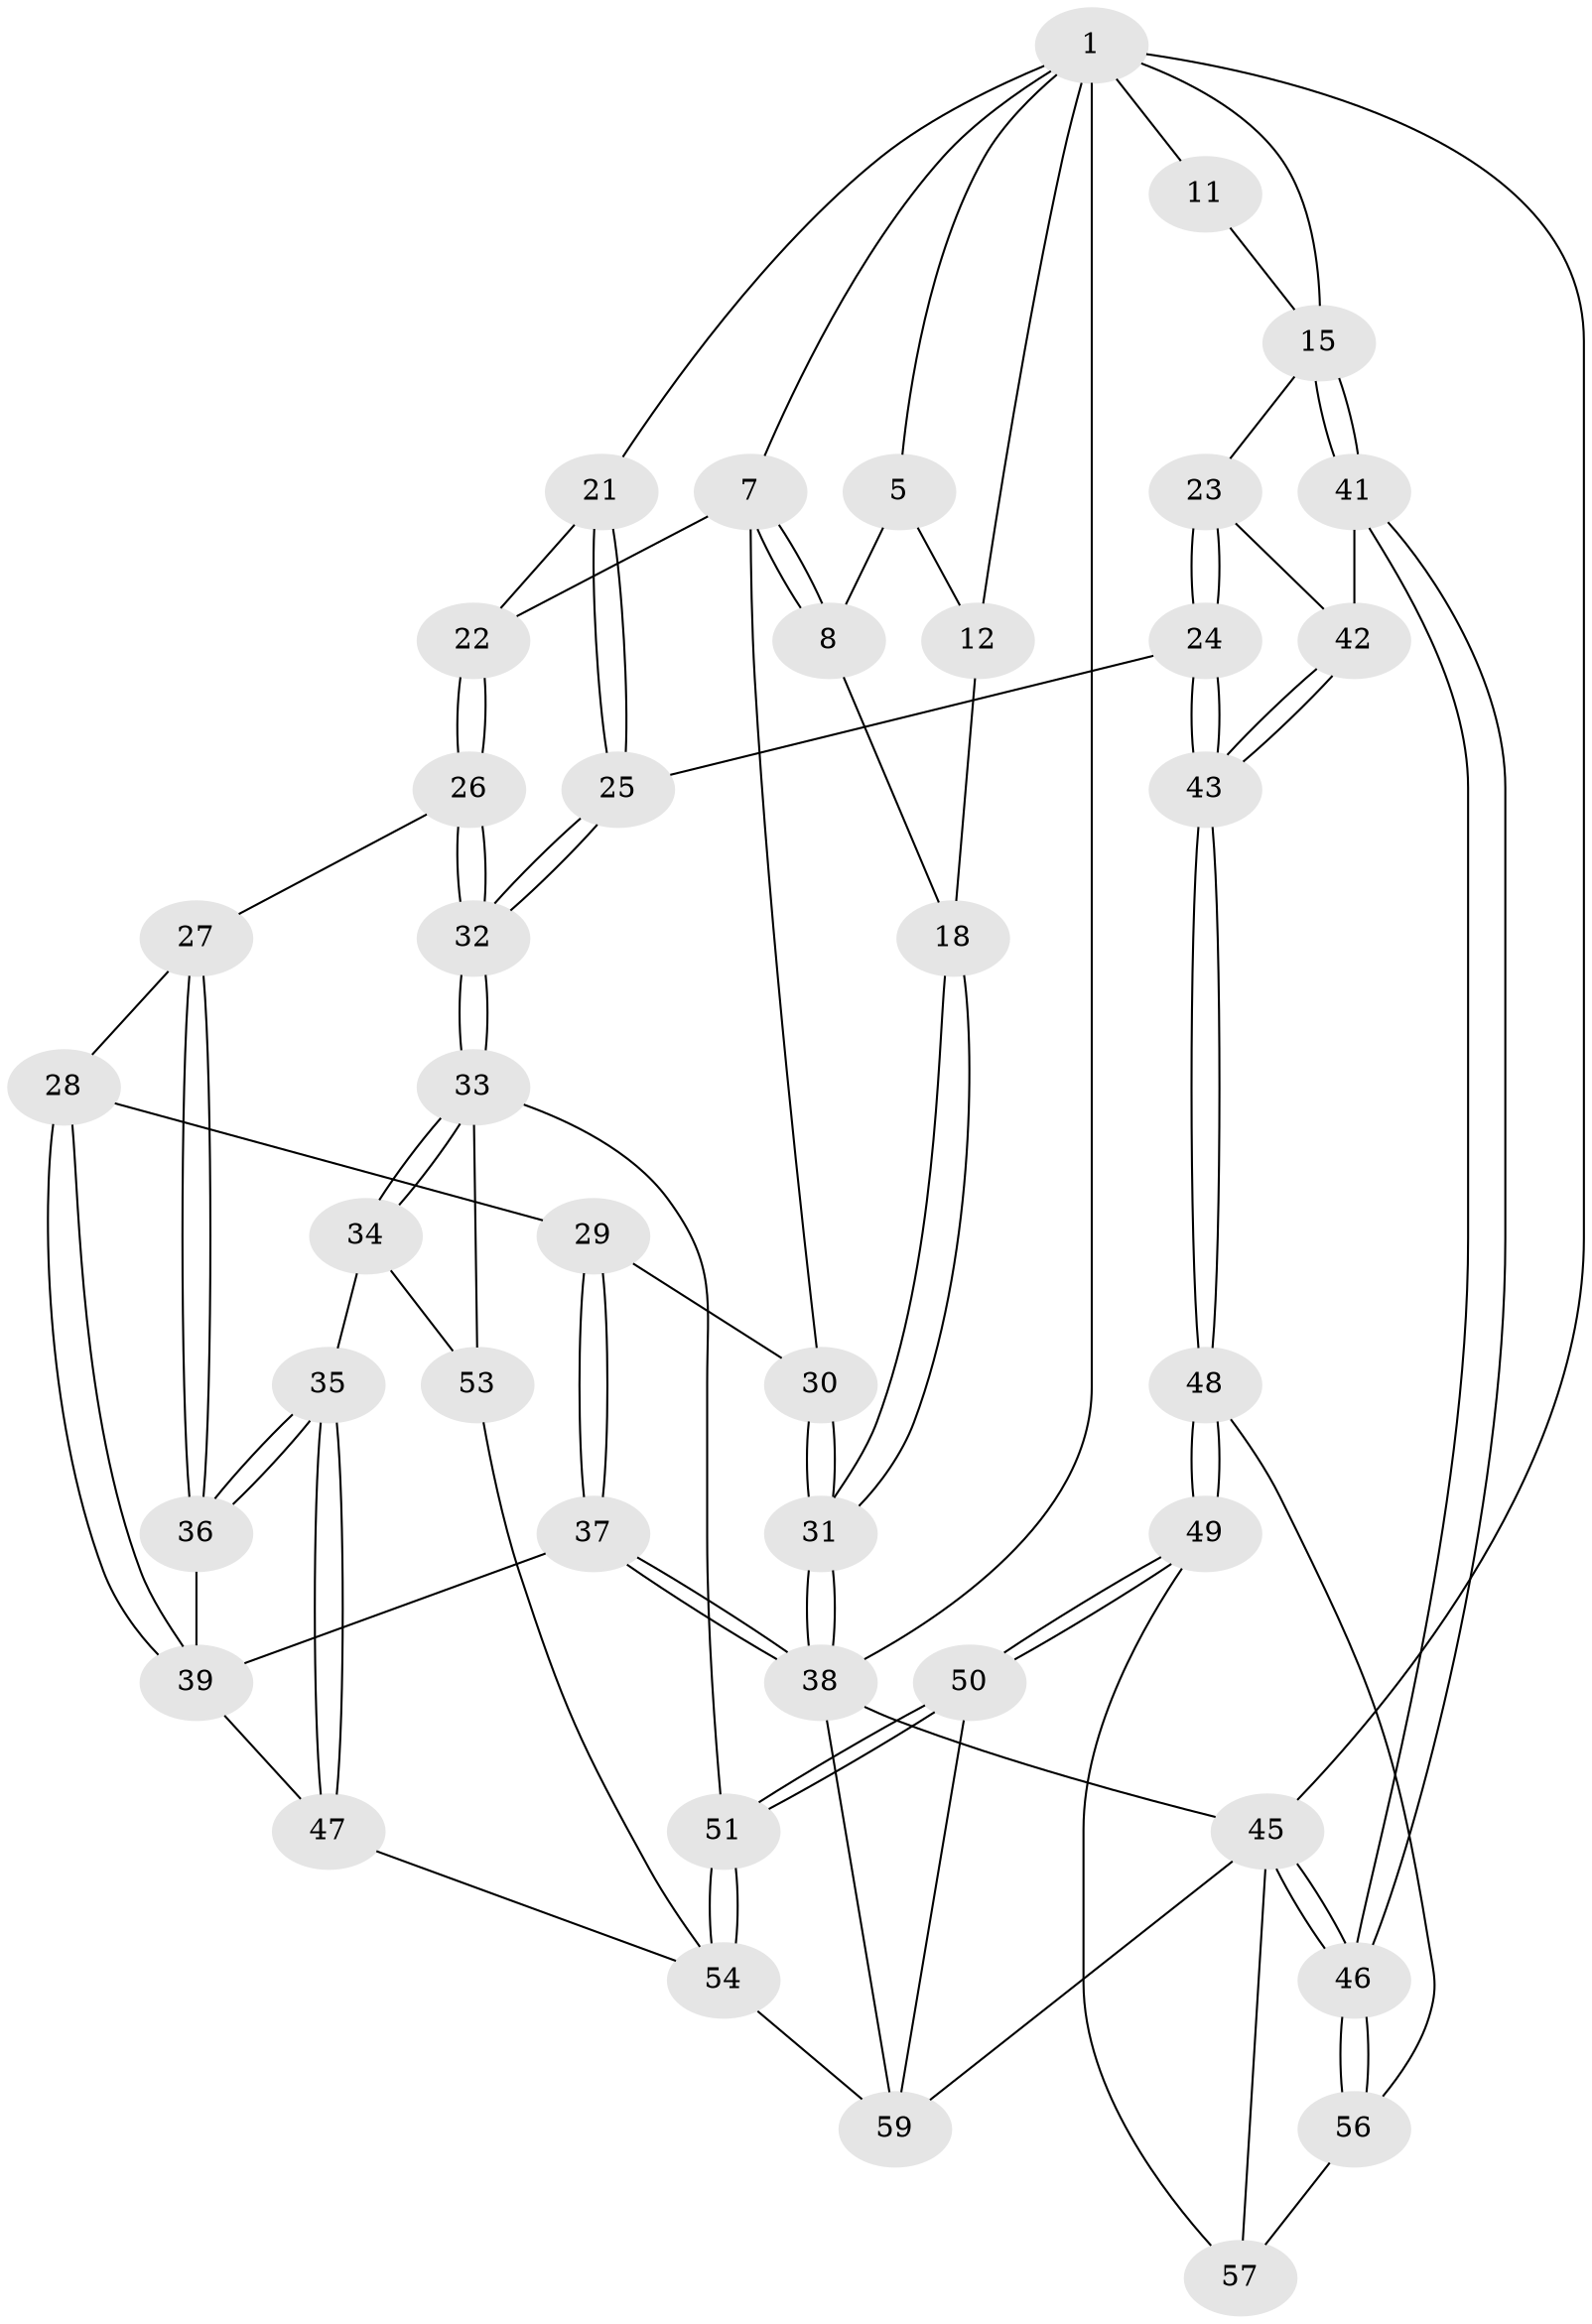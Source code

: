 // original degree distribution, {3: 0.03333333333333333, 5: 0.4666666666666667, 6: 0.23333333333333334, 4: 0.26666666666666666}
// Generated by graph-tools (version 1.1) at 2025/21/03/04/25 18:21:24]
// undirected, 42 vertices, 98 edges
graph export_dot {
graph [start="1"]
  node [color=gray90,style=filled];
  1 [pos="+0.520149922498388+0",super="+2+6"];
  5 [pos="+0.45524221840351775+0",super="+9"];
  7 [pos="+0.4488701808888689+0.3424385211636045",super="+19"];
  8 [pos="+0.3760098267412508+0.23524453144567073",super="+14"];
  11 [pos="+0.8780256294656578+0.1633181228129364"];
  12 [pos="+0+0.08615097165689968"];
  15 [pos="+1+0.4953435698320998",super="+16"];
  18 [pos="+0+0.4295594501689254"];
  21 [pos="+0.6235986095664835+0.4136136148377598"];
  22 [pos="+0.46721079943107074+0.37896741426404634"];
  23 [pos="+0.7874453824810738+0.5702008945665317"];
  24 [pos="+0.7460680890552052+0.5891983628196965"];
  25 [pos="+0.6905784437542704+0.5873020722176406"];
  26 [pos="+0.39511210262871727+0.5492679635462289"];
  27 [pos="+0.3890228065058153+0.5520773945528615"];
  28 [pos="+0.27461015093903346+0.5576384165592716"];
  29 [pos="+0.2320441282853636+0.531955673022687"];
  30 [pos="+0.2306803364148114+0.5248430864174484"];
  31 [pos="+0+0.4542650007575768"];
  32 [pos="+0.6054184862669701+0.7114013900509348"];
  33 [pos="+0.5974989619222337+0.7324573205847948",super="+52"];
  34 [pos="+0.4450676873254016+0.7337689747141497"];
  35 [pos="+0.37955974919020624+0.7005793224000679"];
  36 [pos="+0.37192729407866865+0.6923760607935526"];
  37 [pos="+0.03990279983316335+0.7584303482545856"];
  38 [pos="+0+0.7109438378108505",super="+44"];
  39 [pos="+0.3096614155273361+0.6624849697830775",super="+40"];
  41 [pos="+1+0.5922877817672518"];
  42 [pos="+0.9547633589710092+0.6066569511910687"];
  43 [pos="+0.9263771179999591+0.7650616180624624"];
  45 [pos="+1+1",super="+58"];
  46 [pos="+1+0.796014318228932"];
  47 [pos="+0.16015553110782715+0.8655049979235344"];
  48 [pos="+0.9373209282534953+0.7783487165081706"];
  49 [pos="+0.6850573166085127+0.9328570905544802"];
  50 [pos="+0.6427278354489162+0.9503537280799621"];
  51 [pos="+0.6293532375043787+0.9161624455615179"];
  53 [pos="+0.34064032270057715+0.838586846704089"];
  54 [pos="+0.291169541539723+0.8826769545549586",super="+55"];
  56 [pos="+0.9732475946263268+0.7899714151433597"];
  57 [pos="+0.9110776731795859+0.9225066474920819"];
  59 [pos="+0.242578271098434+1",super="+60"];
  1 -- 5;
  1 -- 11 [weight=2];
  1 -- 12;
  1 -- 45;
  1 -- 15;
  1 -- 21;
  1 -- 7;
  1 -- 38;
  5 -- 8 [weight=2];
  5 -- 12;
  7 -- 8 [weight=2];
  7 -- 8;
  7 -- 30;
  7 -- 22;
  8 -- 18;
  11 -- 15;
  12 -- 18;
  15 -- 41;
  15 -- 41;
  15 -- 23;
  18 -- 31;
  18 -- 31;
  21 -- 22;
  21 -- 25;
  21 -- 25;
  22 -- 26;
  22 -- 26;
  23 -- 24;
  23 -- 24;
  23 -- 42;
  24 -- 25;
  24 -- 43;
  24 -- 43;
  25 -- 32;
  25 -- 32;
  26 -- 27;
  26 -- 32;
  26 -- 32;
  27 -- 28;
  27 -- 36;
  27 -- 36;
  28 -- 29;
  28 -- 39;
  28 -- 39;
  29 -- 30;
  29 -- 37;
  29 -- 37;
  30 -- 31;
  30 -- 31;
  31 -- 38;
  31 -- 38;
  32 -- 33;
  32 -- 33;
  33 -- 34;
  33 -- 34;
  33 -- 51;
  33 -- 53;
  34 -- 35;
  34 -- 53;
  35 -- 36;
  35 -- 36;
  35 -- 47;
  35 -- 47;
  36 -- 39;
  37 -- 38;
  37 -- 38;
  37 -- 39;
  38 -- 59;
  38 -- 45;
  39 -- 47;
  41 -- 42;
  41 -- 46;
  41 -- 46;
  42 -- 43;
  42 -- 43;
  43 -- 48;
  43 -- 48;
  45 -- 46;
  45 -- 46;
  45 -- 57;
  45 -- 59;
  46 -- 56;
  46 -- 56;
  47 -- 54;
  48 -- 49;
  48 -- 49;
  48 -- 56;
  49 -- 50;
  49 -- 50;
  49 -- 57;
  50 -- 51;
  50 -- 51;
  50 -- 59;
  51 -- 54;
  51 -- 54;
  53 -- 54;
  54 -- 59;
  56 -- 57;
}
